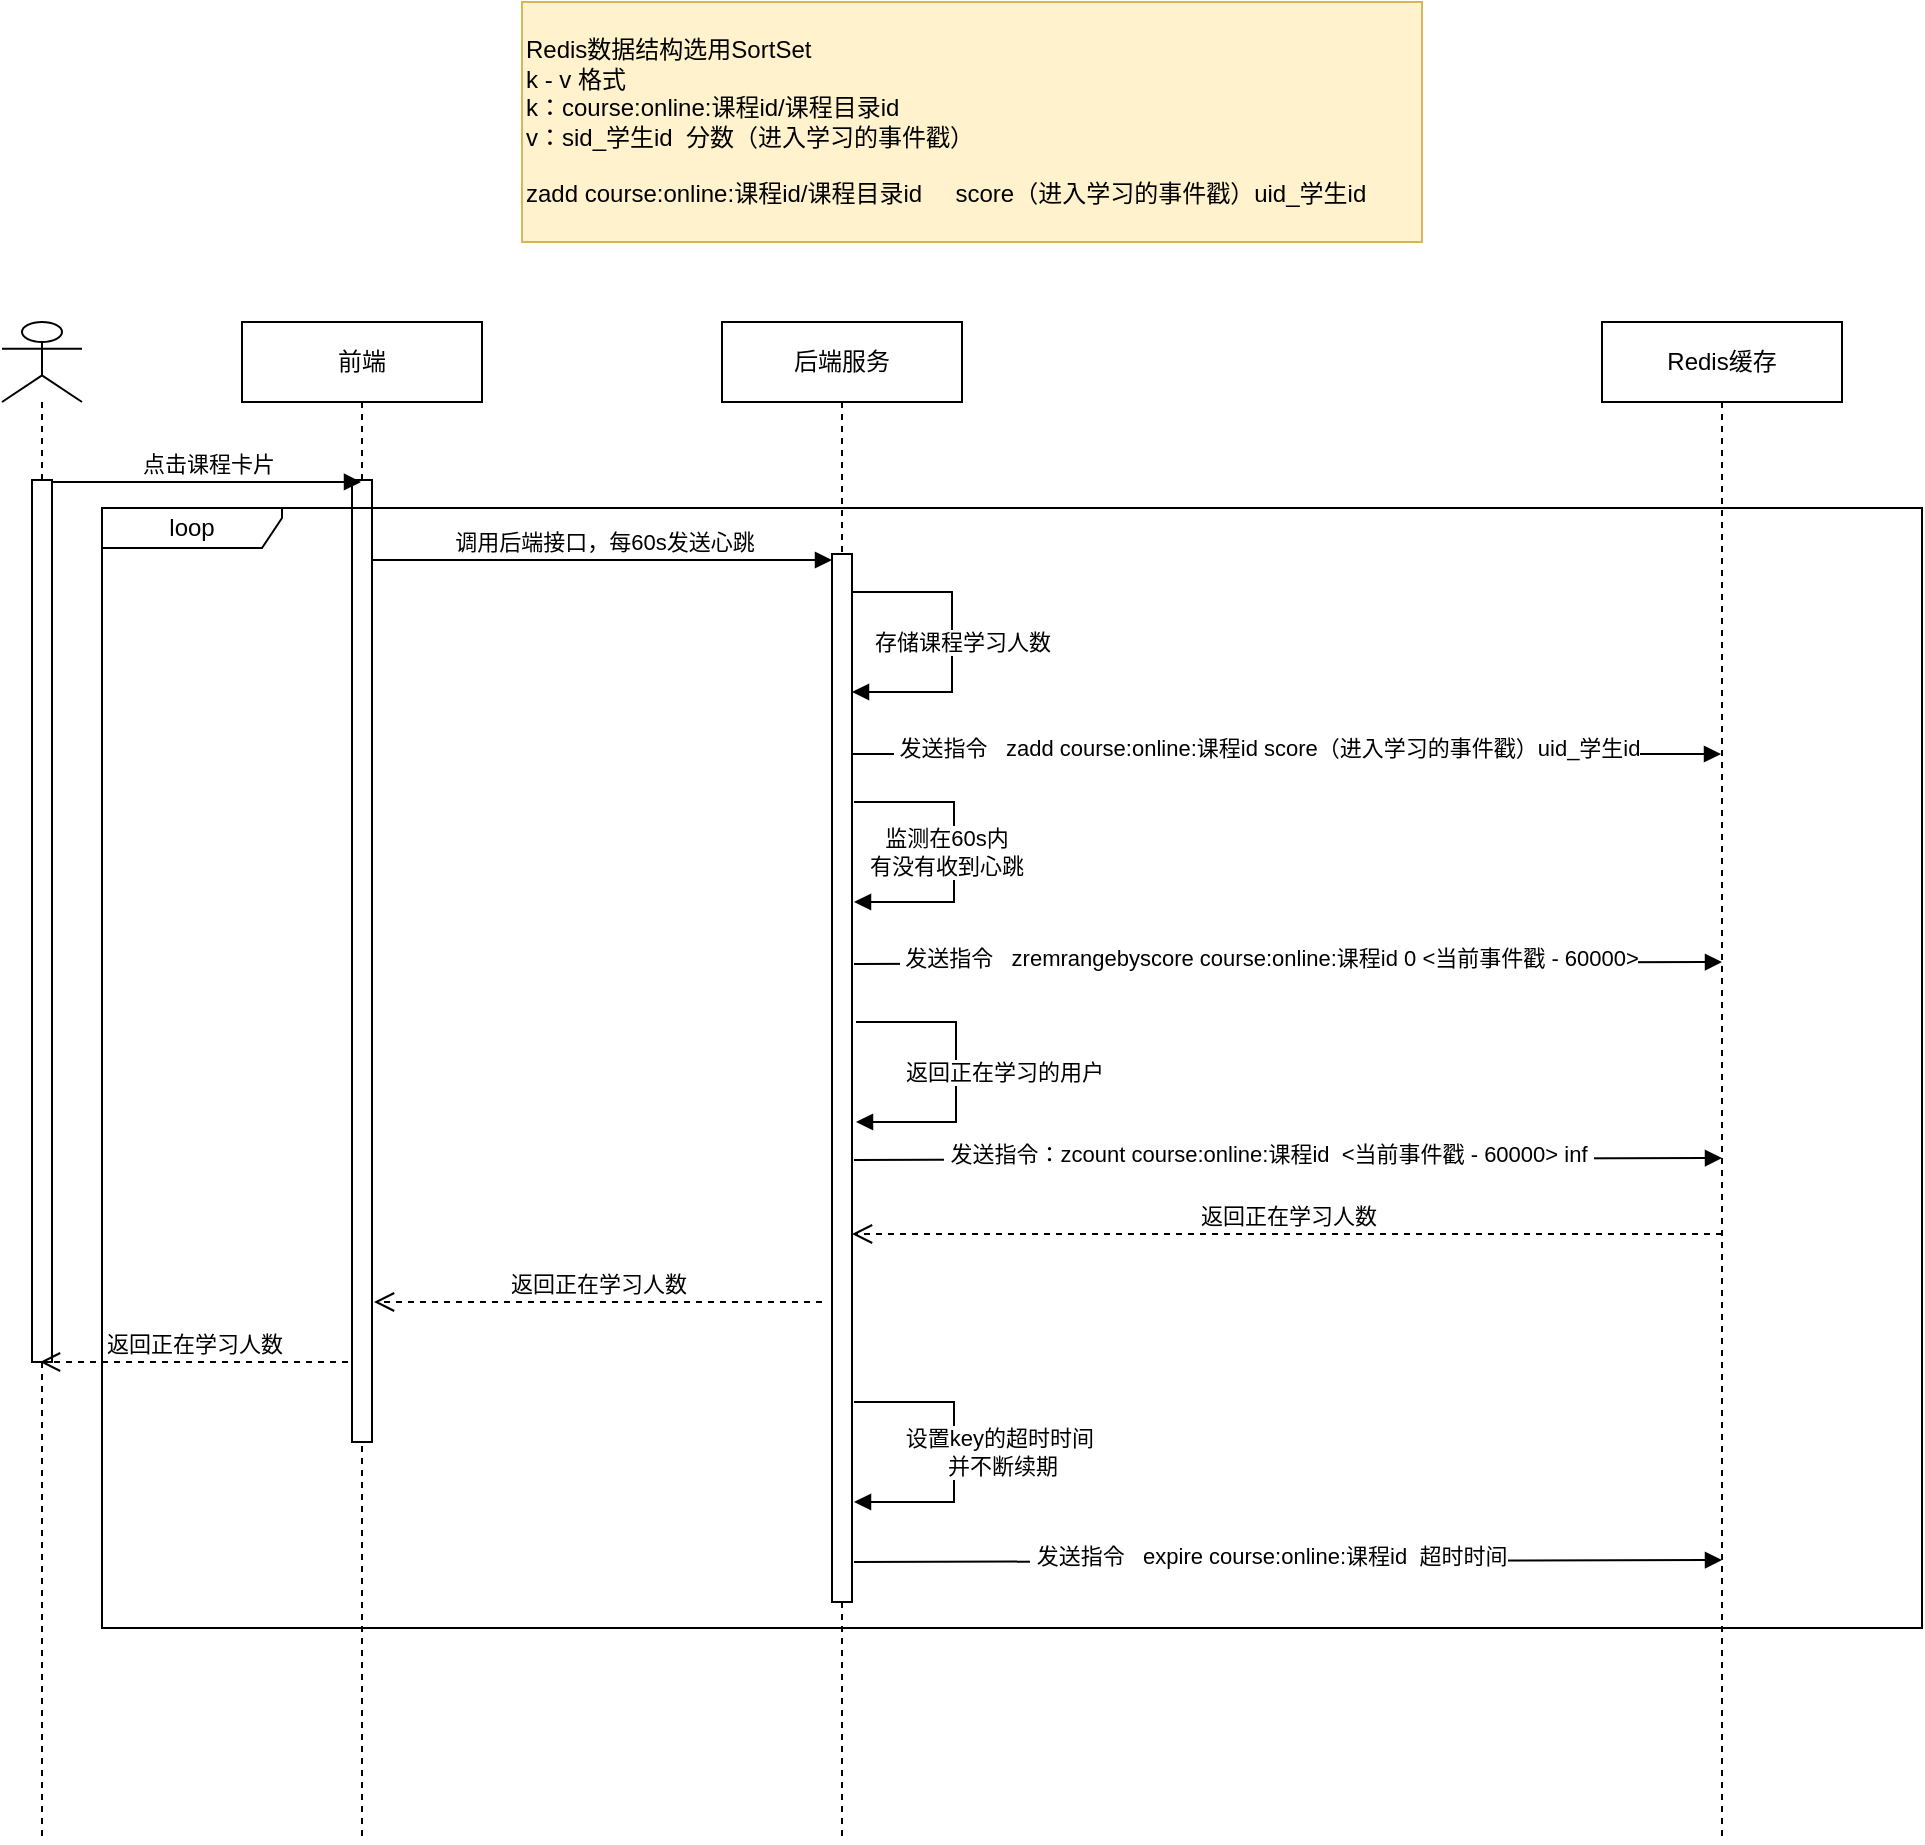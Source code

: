 <mxfile version="28.2.5">
  <diagram name="第 1 页" id="3syS2IY3TvgeO_jT3529">
    <mxGraphModel dx="1427" dy="2028" grid="1" gridSize="10" guides="1" tooltips="1" connect="1" arrows="1" fold="1" page="1" pageScale="1" pageWidth="827" pageHeight="1169" math="0" shadow="0">
      <root>
        <mxCell id="0" />
        <mxCell id="1" parent="0" />
        <mxCell id="6huJSF5PGH5NUArN5M34-6" value="前端" style="shape=umlLifeline;perimeter=lifelinePerimeter;whiteSpace=wrap;html=1;container=1;dropTarget=0;collapsible=0;recursiveResize=0;outlineConnect=0;portConstraint=eastwest;newEdgeStyle={&quot;curved&quot;:0,&quot;rounded&quot;:0};" vertex="1" parent="1">
          <mxGeometry x="200" y="120" width="120" height="760" as="geometry" />
        </mxCell>
        <mxCell id="6huJSF5PGH5NUArN5M34-17" value="" style="html=1;points=[[0,0,0,0,5],[0,1,0,0,-5],[1,0,0,0,5],[1,1,0,0,-5]];perimeter=orthogonalPerimeter;outlineConnect=0;targetShapes=umlLifeline;portConstraint=eastwest;newEdgeStyle={&quot;curved&quot;:0,&quot;rounded&quot;:0};" vertex="1" parent="6huJSF5PGH5NUArN5M34-6">
          <mxGeometry x="55" y="79" width="10" height="481" as="geometry" />
        </mxCell>
        <mxCell id="6huJSF5PGH5NUArN5M34-8" value="后端服务" style="shape=umlLifeline;perimeter=lifelinePerimeter;whiteSpace=wrap;html=1;container=1;dropTarget=0;collapsible=0;recursiveResize=0;outlineConnect=0;portConstraint=eastwest;newEdgeStyle={&quot;curved&quot;:0,&quot;rounded&quot;:0};" vertex="1" parent="1">
          <mxGeometry x="440" y="120" width="120" height="760" as="geometry" />
        </mxCell>
        <mxCell id="6huJSF5PGH5NUArN5M34-20" value="" style="html=1;points=[[0,0,0,0,5],[0,1,0,0,-5],[1,0,0,0,5],[1,1,0,0,-5]];perimeter=orthogonalPerimeter;outlineConnect=0;targetShapes=umlLifeline;portConstraint=eastwest;newEdgeStyle={&quot;curved&quot;:0,&quot;rounded&quot;:0};" vertex="1" parent="6huJSF5PGH5NUArN5M34-8">
          <mxGeometry x="55" y="116" width="10" height="524" as="geometry" />
        </mxCell>
        <mxCell id="6huJSF5PGH5NUArN5M34-9" value="Redis缓存" style="shape=umlLifeline;perimeter=lifelinePerimeter;whiteSpace=wrap;html=1;container=1;dropTarget=0;collapsible=0;recursiveResize=0;outlineConnect=0;portConstraint=eastwest;newEdgeStyle={&quot;curved&quot;:0,&quot;rounded&quot;:0};" vertex="1" parent="1">
          <mxGeometry x="880" y="120" width="120" height="760" as="geometry" />
        </mxCell>
        <mxCell id="6huJSF5PGH5NUArN5M34-10" value="" style="shape=umlLifeline;perimeter=lifelinePerimeter;whiteSpace=wrap;html=1;container=1;dropTarget=0;collapsible=0;recursiveResize=0;outlineConnect=0;portConstraint=eastwest;newEdgeStyle={&quot;curved&quot;:0,&quot;rounded&quot;:0};participant=umlActor;" vertex="1" parent="1">
          <mxGeometry x="80" y="120" width="40" height="760" as="geometry" />
        </mxCell>
        <mxCell id="6huJSF5PGH5NUArN5M34-16" value="" style="html=1;points=[[0,0,0,0,5],[0,1,0,0,-5],[1,0,0,0,5],[1,1,0,0,-5]];perimeter=orthogonalPerimeter;outlineConnect=0;targetShapes=umlLifeline;portConstraint=eastwest;newEdgeStyle={&quot;curved&quot;:0,&quot;rounded&quot;:0};" vertex="1" parent="6huJSF5PGH5NUArN5M34-10">
          <mxGeometry x="15" y="79" width="10" height="441" as="geometry" />
        </mxCell>
        <mxCell id="6huJSF5PGH5NUArN5M34-12" value="点击课程卡片" style="html=1;verticalAlign=bottom;endArrow=block;curved=0;rounded=0;" edge="1" parent="1" source="6huJSF5PGH5NUArN5M34-16">
          <mxGeometry x="0.003" width="80" relative="1" as="geometry">
            <mxPoint x="110" y="200" as="sourcePoint" />
            <mxPoint x="259.5" y="199.997" as="targetPoint" />
            <mxPoint as="offset" />
          </mxGeometry>
        </mxCell>
        <mxCell id="6huJSF5PGH5NUArN5M34-14" value="调用后端接口，每60s发送心跳" style="html=1;verticalAlign=bottom;endArrow=block;curved=0;rounded=0;" edge="1" parent="1" target="6huJSF5PGH5NUArN5M34-20">
          <mxGeometry x="0.003" width="80" relative="1" as="geometry">
            <mxPoint x="265" y="239" as="sourcePoint" />
            <mxPoint x="490" y="239" as="targetPoint" />
            <mxPoint as="offset" />
          </mxGeometry>
        </mxCell>
        <mxCell id="6huJSF5PGH5NUArN5M34-15" value="Redis数据结构选用SortSet&lt;br&gt;k - v 格式&lt;br&gt;k：course:online:课程id/课程目录id&lt;br&gt;v：sid_学生id&amp;nbsp; 分数（进入学习的事件戳）&lt;br&gt;&lt;br&gt;zadd course:online:课程id/课程目录id&amp;nbsp; &amp;nbsp; &amp;nbsp;score（进入学习的事件戳）uid_学生id&amp;nbsp;" style="html=1;whiteSpace=wrap;fillColor=#fff2cc;strokeColor=#d6b656;align=left;" vertex="1" parent="1">
          <mxGeometry x="340" y="-40" width="450" height="120" as="geometry" />
        </mxCell>
        <mxCell id="6huJSF5PGH5NUArN5M34-22" value="" style="html=1;align=left;spacingLeft=2;endArrow=block;rounded=0;edgeStyle=orthogonalEdgeStyle;curved=0;rounded=0;" edge="1" parent="1">
          <mxGeometry relative="1" as="geometry">
            <mxPoint x="505" y="255" as="sourcePoint" />
            <Array as="points">
              <mxPoint x="505" y="255" />
              <mxPoint x="555" y="255" />
              <mxPoint x="555" y="305" />
            </Array>
            <mxPoint x="505" y="305" as="targetPoint" />
          </mxGeometry>
        </mxCell>
        <mxCell id="6huJSF5PGH5NUArN5M34-23" value="存储课程学习人数" style="edgeLabel;html=1;align=center;verticalAlign=middle;resizable=0;points=[];" vertex="1" connectable="0" parent="6huJSF5PGH5NUArN5M34-22">
          <mxGeometry x="0.029" y="-1" relative="1" as="geometry">
            <mxPoint x="6" y="-2" as="offset" />
          </mxGeometry>
        </mxCell>
        <mxCell id="6huJSF5PGH5NUArN5M34-24" value="" style="html=1;verticalAlign=bottom;endArrow=block;curved=0;rounded=0;" edge="1" parent="1" target="6huJSF5PGH5NUArN5M34-9">
          <mxGeometry width="80" relative="1" as="geometry">
            <mxPoint x="505" y="336" as="sourcePoint" />
            <mxPoint x="1029.5" y="336" as="targetPoint" />
          </mxGeometry>
        </mxCell>
        <mxCell id="6huJSF5PGH5NUArN5M34-25" value="&amp;nbsp;发送指令&amp;nbsp; &amp;nbsp;zadd course:online:课程id score（进入学习的事件戳）uid_学生id" style="edgeLabel;html=1;align=center;verticalAlign=middle;resizable=0;points=[];" vertex="1" connectable="0" parent="6huJSF5PGH5NUArN5M34-24">
          <mxGeometry x="-0.145" y="2" relative="1" as="geometry">
            <mxPoint x="21" y="-1" as="offset" />
          </mxGeometry>
        </mxCell>
        <mxCell id="6huJSF5PGH5NUArN5M34-26" value="" style="html=1;align=left;spacingLeft=2;endArrow=block;rounded=0;edgeStyle=orthogonalEdgeStyle;curved=0;rounded=0;" edge="1" parent="1">
          <mxGeometry relative="1" as="geometry">
            <mxPoint x="506" y="360" as="sourcePoint" />
            <Array as="points">
              <mxPoint x="506" y="360" />
              <mxPoint x="556" y="360" />
              <mxPoint x="556" y="410" />
            </Array>
            <mxPoint x="506" y="410" as="targetPoint" />
          </mxGeometry>
        </mxCell>
        <mxCell id="6huJSF5PGH5NUArN5M34-31" value="监测在60s内&lt;br&gt;有没有收到心跳" style="edgeLabel;html=1;align=center;verticalAlign=middle;resizable=0;points=[];" vertex="1" connectable="0" parent="6huJSF5PGH5NUArN5M34-26">
          <mxGeometry x="-0.009" y="-4" relative="1" as="geometry">
            <mxPoint as="offset" />
          </mxGeometry>
        </mxCell>
        <mxCell id="6huJSF5PGH5NUArN5M34-33" value="" style="html=1;verticalAlign=bottom;endArrow=block;curved=0;rounded=0;" edge="1" parent="1">
          <mxGeometry width="80" relative="1" as="geometry">
            <mxPoint x="506" y="441" as="sourcePoint" />
            <mxPoint x="940" y="440" as="targetPoint" />
          </mxGeometry>
        </mxCell>
        <mxCell id="6huJSF5PGH5NUArN5M34-34" value="&amp;nbsp;发送指令&amp;nbsp; &amp;nbsp;zremrangebyscore course:online:课程id 0 &amp;lt;当前事件戳 - 60000&amp;gt;" style="edgeLabel;html=1;align=center;verticalAlign=middle;resizable=0;points=[];" vertex="1" connectable="0" parent="6huJSF5PGH5NUArN5M34-33">
          <mxGeometry x="-0.145" y="2" relative="1" as="geometry">
            <mxPoint x="21" y="-1" as="offset" />
          </mxGeometry>
        </mxCell>
        <mxCell id="6huJSF5PGH5NUArN5M34-35" value="" style="html=1;align=left;spacingLeft=2;endArrow=block;rounded=0;edgeStyle=orthogonalEdgeStyle;curved=0;rounded=0;" edge="1" parent="1">
          <mxGeometry relative="1" as="geometry">
            <mxPoint x="506" y="660" as="sourcePoint" />
            <Array as="points">
              <mxPoint x="506" y="660" />
              <mxPoint x="556" y="660" />
              <mxPoint x="556" y="710" />
            </Array>
            <mxPoint x="506" y="710" as="targetPoint" />
          </mxGeometry>
        </mxCell>
        <mxCell id="6huJSF5PGH5NUArN5M34-36" value="设置key的超时时间&amp;nbsp;&lt;br&gt;并不断续期" style="edgeLabel;html=1;align=center;verticalAlign=middle;resizable=0;points=[];" vertex="1" connectable="0" parent="6huJSF5PGH5NUArN5M34-35">
          <mxGeometry x="0.029" y="-1" relative="1" as="geometry">
            <mxPoint x="25" y="-2" as="offset" />
          </mxGeometry>
        </mxCell>
        <mxCell id="6huJSF5PGH5NUArN5M34-37" value="" style="html=1;verticalAlign=bottom;endArrow=block;curved=0;rounded=0;" edge="1" parent="1">
          <mxGeometry width="80" relative="1" as="geometry">
            <mxPoint x="506" y="740" as="sourcePoint" />
            <mxPoint x="940" y="739" as="targetPoint" />
          </mxGeometry>
        </mxCell>
        <mxCell id="6huJSF5PGH5NUArN5M34-38" value="&amp;nbsp;发送指令&amp;nbsp; &amp;nbsp;expire course:online:课程id&amp;nbsp; 超时时间" style="edgeLabel;html=1;align=center;verticalAlign=middle;resizable=0;points=[];" vertex="1" connectable="0" parent="6huJSF5PGH5NUArN5M34-37">
          <mxGeometry x="-0.145" y="2" relative="1" as="geometry">
            <mxPoint x="21" y="-1" as="offset" />
          </mxGeometry>
        </mxCell>
        <mxCell id="6huJSF5PGH5NUArN5M34-40" value="" style="html=1;align=left;spacingLeft=2;endArrow=block;rounded=0;edgeStyle=orthogonalEdgeStyle;curved=0;rounded=0;" edge="1" parent="1">
          <mxGeometry relative="1" as="geometry">
            <mxPoint x="507" y="470" as="sourcePoint" />
            <Array as="points">
              <mxPoint x="507" y="470" />
              <mxPoint x="557" y="470" />
              <mxPoint x="557" y="520" />
            </Array>
            <mxPoint x="507" y="520" as="targetPoint" />
          </mxGeometry>
        </mxCell>
        <mxCell id="6huJSF5PGH5NUArN5M34-41" value="返回正在学习的用户" style="edgeLabel;html=1;align=center;verticalAlign=middle;resizable=0;points=[];" vertex="1" connectable="0" parent="6huJSF5PGH5NUArN5M34-40">
          <mxGeometry x="0.029" y="-1" relative="1" as="geometry">
            <mxPoint x="25" y="-2" as="offset" />
          </mxGeometry>
        </mxCell>
        <mxCell id="6huJSF5PGH5NUArN5M34-42" value="" style="html=1;verticalAlign=bottom;endArrow=block;curved=0;rounded=0;" edge="1" parent="1">
          <mxGeometry width="80" relative="1" as="geometry">
            <mxPoint x="506" y="539" as="sourcePoint" />
            <mxPoint x="940" y="538" as="targetPoint" />
          </mxGeometry>
        </mxCell>
        <mxCell id="6huJSF5PGH5NUArN5M34-43" value="&amp;nbsp;发送指令：zcount course:online:课程id&amp;nbsp; &amp;lt;当前事件戳 - 60000&amp;gt; inf&amp;nbsp;" style="edgeLabel;html=1;align=center;verticalAlign=middle;resizable=0;points=[];" vertex="1" connectable="0" parent="6huJSF5PGH5NUArN5M34-42">
          <mxGeometry x="-0.145" y="2" relative="1" as="geometry">
            <mxPoint x="21" y="-1" as="offset" />
          </mxGeometry>
        </mxCell>
        <mxCell id="6huJSF5PGH5NUArN5M34-44" value="返回正在学习人数" style="html=1;verticalAlign=bottom;endArrow=open;dashed=1;endSize=8;curved=0;rounded=0;" edge="1" parent="1">
          <mxGeometry relative="1" as="geometry">
            <mxPoint x="940" y="576" as="sourcePoint" />
            <mxPoint x="505" y="576" as="targetPoint" />
          </mxGeometry>
        </mxCell>
        <mxCell id="6huJSF5PGH5NUArN5M34-46" value="返回正在学习人数" style="html=1;verticalAlign=bottom;endArrow=open;dashed=1;endSize=8;curved=0;rounded=0;" edge="1" parent="1">
          <mxGeometry relative="1" as="geometry">
            <mxPoint x="490" y="610" as="sourcePoint" />
            <mxPoint x="266" y="610" as="targetPoint" />
          </mxGeometry>
        </mxCell>
        <mxCell id="6huJSF5PGH5NUArN5M34-47" value="返回正在学习人数" style="html=1;verticalAlign=bottom;endArrow=open;dashed=1;endSize=8;curved=0;rounded=0;" edge="1" parent="1">
          <mxGeometry relative="1" as="geometry">
            <mxPoint x="253" y="640" as="sourcePoint" />
            <mxPoint x="99" y="640" as="targetPoint" />
          </mxGeometry>
        </mxCell>
        <mxCell id="6huJSF5PGH5NUArN5M34-48" value="loop" style="shape=umlFrame;whiteSpace=wrap;html=1;pointerEvents=0;recursiveResize=0;container=1;collapsible=0;width=90;height=20;" vertex="1" parent="1">
          <mxGeometry x="130" y="213" width="910" height="560" as="geometry" />
        </mxCell>
      </root>
    </mxGraphModel>
  </diagram>
</mxfile>
